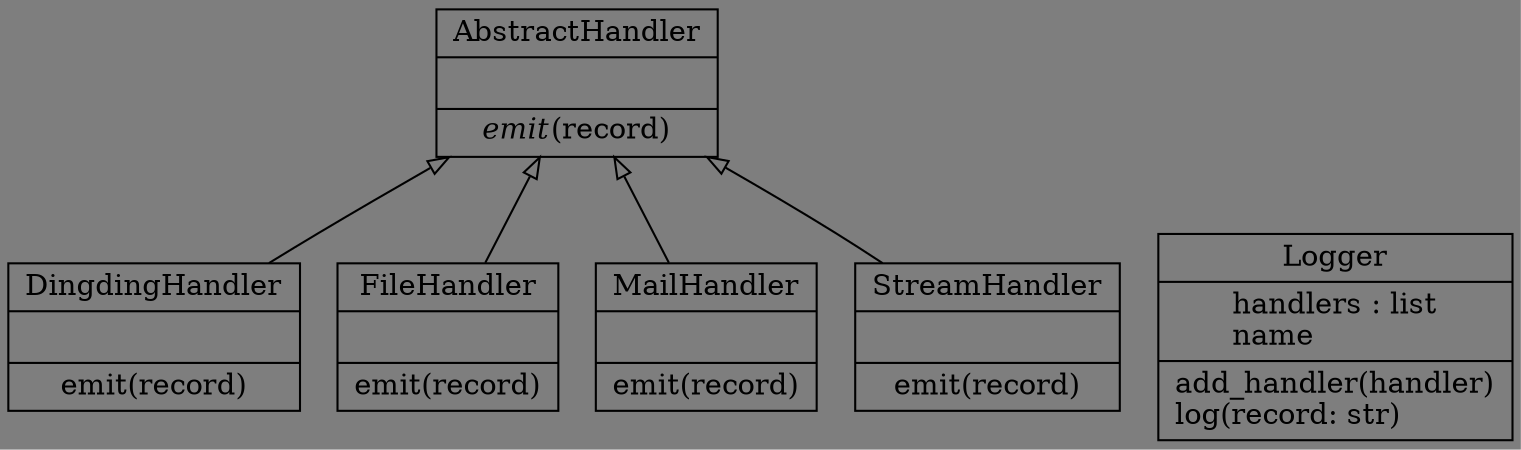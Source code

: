 digraph "classes_行为型模式-观察者模式-重新实现日志系统.py" {
rankdir=BT
bgcolor="#7e7e7e"
charset="utf-8"
"行为型模式-观察者模式-重新实现日志系统.AbstractHandler" [color="black", fontcolor="black", label=<{AbstractHandler|<br ALIGN="LEFT"/>|<I>emit</I>(record)<br ALIGN="LEFT"/>}>, shape="record", style="solid"];
"行为型模式-观察者模式-重新实现日志系统.DingdingHandler" [color="black", fontcolor="black", label=<{DingdingHandler|<br ALIGN="LEFT"/>|emit(record)<br ALIGN="LEFT"/>}>, shape="record", style="solid"];
"行为型模式-观察者模式-重新实现日志系统.FileHandler" [color="black", fontcolor="black", label=<{FileHandler|<br ALIGN="LEFT"/>|emit(record)<br ALIGN="LEFT"/>}>, shape="record", style="solid"];
"行为型模式-观察者模式-重新实现日志系统.Logger" [color="black", fontcolor="black", label=<{Logger|handlers : list<br ALIGN="LEFT"/>name<br ALIGN="LEFT"/>|add_handler(handler)<br ALIGN="LEFT"/>log(record: str)<br ALIGN="LEFT"/>}>, shape="record", style="solid"];
"行为型模式-观察者模式-重新实现日志系统.MailHandler" [color="black", fontcolor="black", label=<{MailHandler|<br ALIGN="LEFT"/>|emit(record)<br ALIGN="LEFT"/>}>, shape="record", style="solid"];
"行为型模式-观察者模式-重新实现日志系统.StreamHandler" [color="black", fontcolor="black", label=<{StreamHandler|<br ALIGN="LEFT"/>|emit(record)<br ALIGN="LEFT"/>}>, shape="record", style="solid"];
"行为型模式-观察者模式-重新实现日志系统.DingdingHandler" -> "行为型模式-观察者模式-重新实现日志系统.AbstractHandler" [arrowhead="empty", arrowtail="none"];
"行为型模式-观察者模式-重新实现日志系统.FileHandler" -> "行为型模式-观察者模式-重新实现日志系统.AbstractHandler" [arrowhead="empty", arrowtail="none"];
"行为型模式-观察者模式-重新实现日志系统.MailHandler" -> "行为型模式-观察者模式-重新实现日志系统.AbstractHandler" [arrowhead="empty", arrowtail="none"];
"行为型模式-观察者模式-重新实现日志系统.StreamHandler" -> "行为型模式-观察者模式-重新实现日志系统.AbstractHandler" [arrowhead="empty", arrowtail="none"];
}
